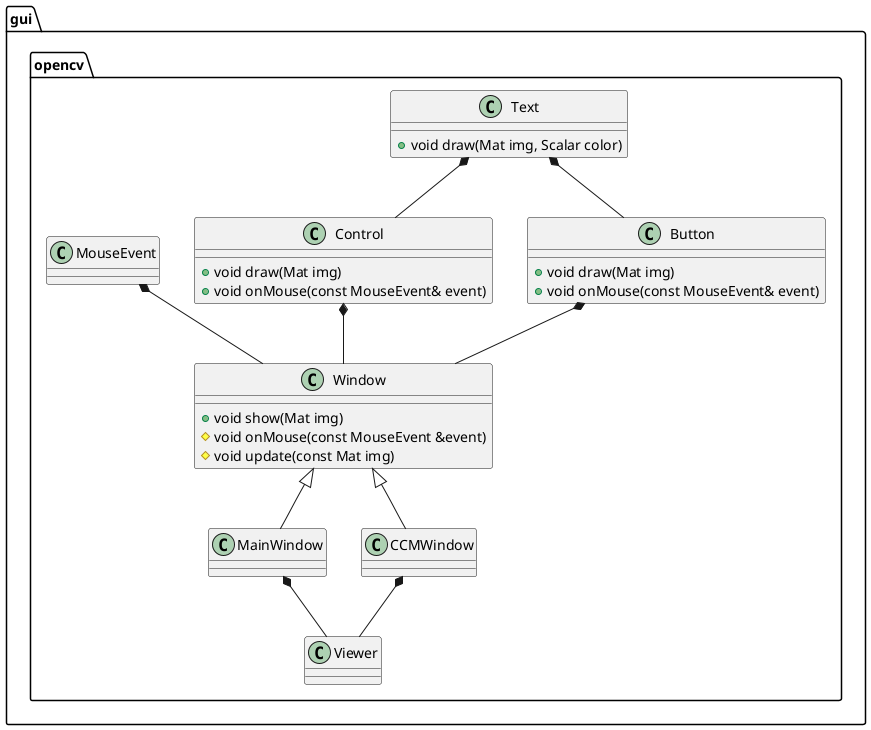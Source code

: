 @startuml "V4L2Test Core"

package "gui" {
    package "opencv" {
        class Text {
            + void draw(Mat img, Scalar color)
        }
        class MouseEvent
        class Control {
            + void draw(Mat img)
            + void onMouse(const MouseEvent& event)
        }
        class Button {
            + void draw(Mat img)
            + void onMouse(const MouseEvent& event)
        }
        class Window {
            + void show(Mat img)
            # void onMouse(const MouseEvent &event)
            # void update(const Mat img)
        }
        class MainWindow
        class CCMWindow
        class Viewer
    }
}

Text *-- Control
Control *-- Window
Text *-- Button
Button *-- Window
MouseEvent *-- Window
Window <|-- MainWindow
Window <|-- CCMWindow
MainWindow *-- Viewer
CCMWindow *-- Viewer
